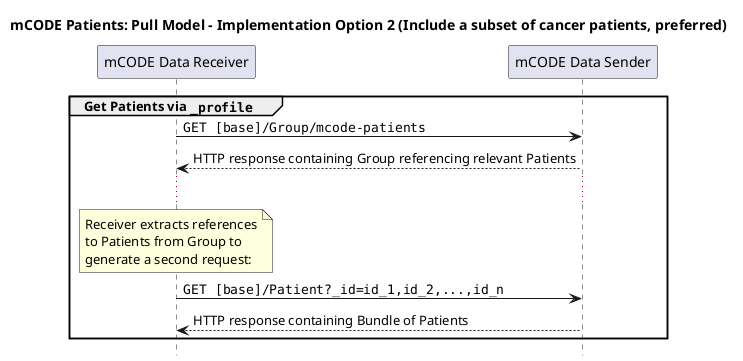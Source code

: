 @startuml
skinparam defaultFontName Arial

title mCODE Patients: Pull Model - Implementation Option 2 (Include a subset of cancer patients, preferred)
hide footbox
participant "mCODE Data Receiver" as Receiver
participant "mCODE Data Sender" as Sender

group Get Patients via ""_profile""
    "Receiver" -> "Sender" : ""GET [base]/Group/mcode-patients""
    "Sender" --> "Receiver" : HTTP response containing Group referencing relevant Patients
    ...
    note over Receiver
    Receiver extracts references
    to Patients from Group to
    generate a second request:
    end note
    "Receiver" -> "Sender" : ""GET [base]/Patient?_id=id_1,id_2,...,id_n""
    "Sender" --> "Receiver" : HTTP response containing Bundle of Patients
end


@enduml
